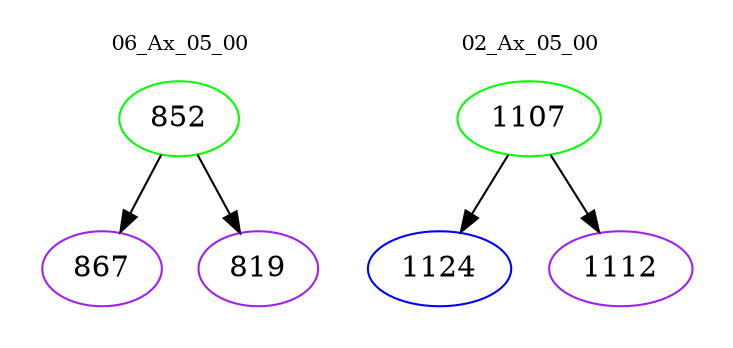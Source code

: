 digraph{
subgraph cluster_0 {
color = white
label = "06_Ax_05_00";
fontsize=10;
T0_852 [label="852", color="green"]
T0_852 -> T0_867 [color="black"]
T0_867 [label="867", color="purple"]
T0_852 -> T0_819 [color="black"]
T0_819 [label="819", color="purple"]
}
subgraph cluster_1 {
color = white
label = "02_Ax_05_00";
fontsize=10;
T1_1107 [label="1107", color="green"]
T1_1107 -> T1_1124 [color="black"]
T1_1124 [label="1124", color="blue"]
T1_1107 -> T1_1112 [color="black"]
T1_1112 [label="1112", color="purple"]
}
}
